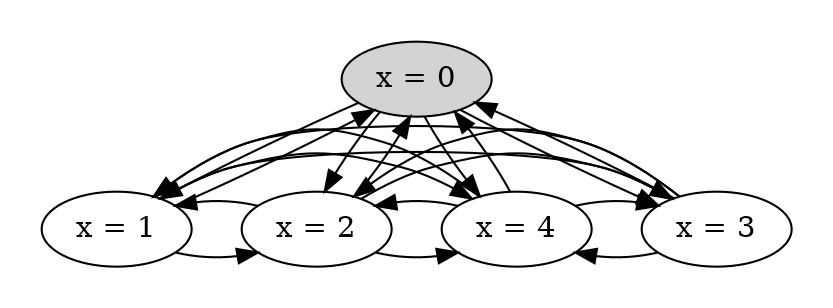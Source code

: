 strict digraph DiskGraph {
nodesep=0.35;
subgraph cluster_graph {
color="white";
8434273694576049580 [label="x = 0",style = filled]
8434273694576049580 -> -856210481893321100 [label="",color="black",fontcolor="black"];
-856210481893321100 [label="x = 1"];
8434273694576049580 -> 4769201700746619243 [label="",color="black",fontcolor="black"];
4769201700746619243 [label="x = 2"];
8434273694576049580 -> -4378284392266022221 [label="",color="black",fontcolor="black"];
-4378284392266022221 [label="x = 3"];
8434273694576049580 -> 1966566828478125090 [label="",color="black",fontcolor="black"];
1966566828478125090 [label="x = 4"];
-856210481893321100 -> 8434273694576049580 [label="",color="black",fontcolor="black"];
-856210481893321100 -> 4769201700746619243 [label="",color="black",fontcolor="black"];
-856210481893321100 -> -4378284392266022221 [label="",color="black",fontcolor="black"];
-856210481893321100 -> 1966566828478125090 [label="",color="black",fontcolor="black"];
4769201700746619243 -> 8434273694576049580 [label="",color="black",fontcolor="black"];
4769201700746619243 -> -856210481893321100 [label="",color="black",fontcolor="black"];
4769201700746619243 -> -4378284392266022221 [label="",color="black",fontcolor="black"];
4769201700746619243 -> 1966566828478125090 [label="",color="black",fontcolor="black"];
-4378284392266022221 -> 8434273694576049580 [label="",color="black",fontcolor="black"];
-4378284392266022221 -> -856210481893321100 [label="",color="black",fontcolor="black"];
-4378284392266022221 -> 4769201700746619243 [label="",color="black",fontcolor="black"];
-4378284392266022221 -> 1966566828478125090 [label="",color="black",fontcolor="black"];
1966566828478125090 -> 8434273694576049580 [label="",color="black",fontcolor="black"];
1966566828478125090 -> -856210481893321100 [label="",color="black",fontcolor="black"];
1966566828478125090 -> 4769201700746619243 [label="",color="black",fontcolor="black"];
1966566828478125090 -> -4378284392266022221 [label="",color="black",fontcolor="black"];
{rank = same; 8434273694576049580;}
{rank = same; 1966566828478125090;-856210481893321100;4769201700746619243;-4378284392266022221;}
}
}